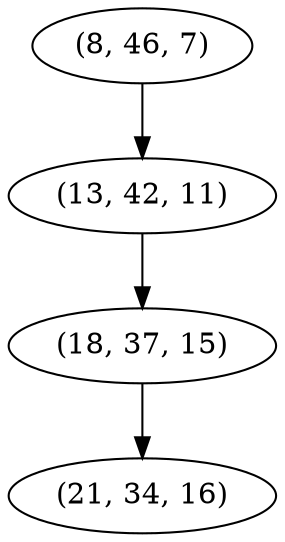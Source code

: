 digraph tree {
    "(8, 46, 7)";
    "(13, 42, 11)";
    "(18, 37, 15)";
    "(21, 34, 16)";
    "(8, 46, 7)" -> "(13, 42, 11)";
    "(13, 42, 11)" -> "(18, 37, 15)";
    "(18, 37, 15)" -> "(21, 34, 16)";
}
